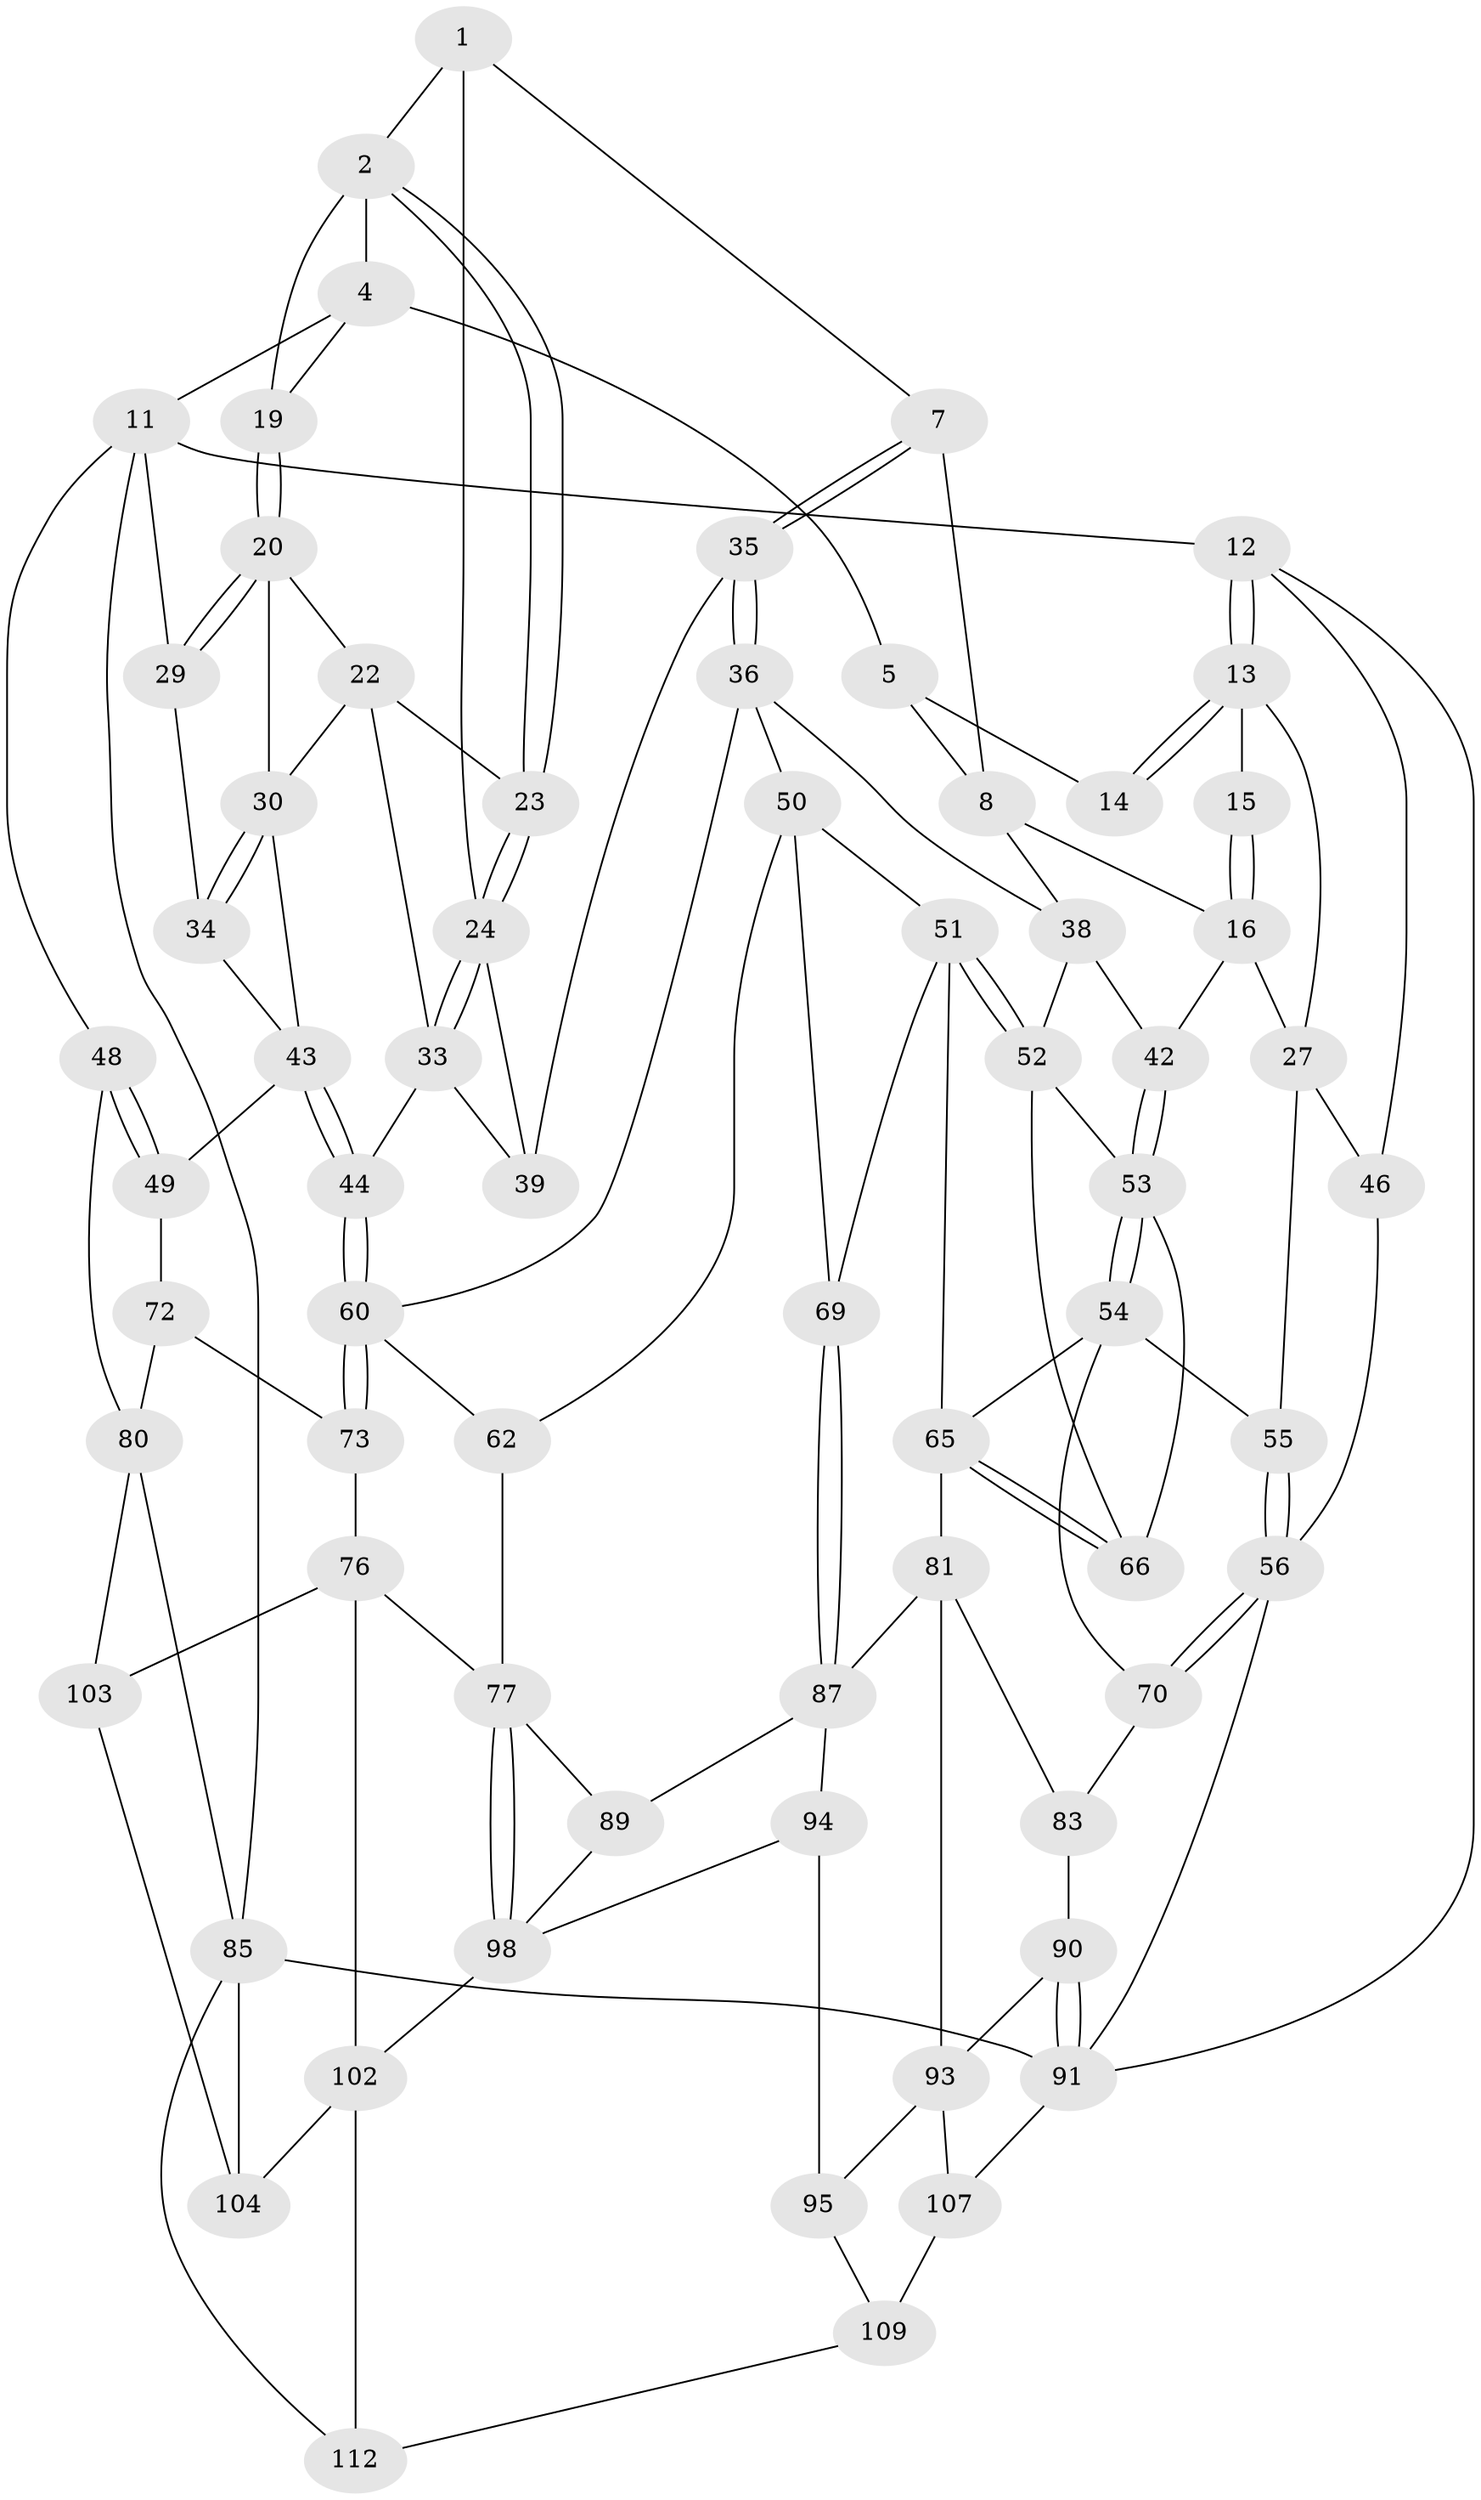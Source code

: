 // Generated by graph-tools (version 1.1) at 2025/24/03/03/25 07:24:32]
// undirected, 67 vertices, 142 edges
graph export_dot {
graph [start="1"]
  node [color=gray90,style=filled];
  1 [pos="+0.669403971309582+0",super="+6"];
  2 [pos="+0.8133822447387005+0.09795157822513419",super="+3"];
  4 [pos="+1+0",super="+10"];
  5 [pos="+0.5984765734603545+0",super="+9"];
  7 [pos="+0.5327049297158514+0.1369916730153281"];
  8 [pos="+0.44629525176929863+0.031068219627864317",super="+17"];
  11 [pos="+1+0",super="+28"];
  12 [pos="+0+0"];
  13 [pos="+0+0",super="+18"];
  14 [pos="+0.06090743306620307+0"];
  15 [pos="+0.2034895048224505+0.040425259327689846"];
  16 [pos="+0.32919968131772825+0.12477651584675531",super="+26"];
  19 [pos="+0.9351032999827508+0.11944150861122534"];
  20 [pos="+0.9504299019026319+0.1717430890125038",super="+21"];
  22 [pos="+0.8922149366839894+0.19022343187639273",super="+32"];
  23 [pos="+0.7926899782557684+0.13816266268023816"];
  24 [pos="+0.7833321031674917+0.14621983169262692",super="+25"];
  27 [pos="+0.12692565926709898+0.20531923705090382",super="+45"];
  29 [pos="+1+0.21898245596262472"];
  30 [pos="+0.8971324809997364+0.2536240057968399",super="+31"];
  33 [pos="+0.8058594654429398+0.22970035364100358",super="+40"];
  34 [pos="+0.944383301947928+0.27052553516019673"];
  35 [pos="+0.5402200961834568+0.31485344046830577"];
  36 [pos="+0.5019979171383856+0.36409769567439404",super="+37"];
  38 [pos="+0.4006024803641114+0.2792301683298799",super="+41"];
  39 [pos="+0.6770769453913504+0.2900488083975662"];
  42 [pos="+0.21298239054455487+0.2883982087025276"];
  43 [pos="+0.8427450262014811+0.44536517956806093",super="+47"];
  44 [pos="+0.8064505113234578+0.4510450152317603"];
  46 [pos="+0+0.2770502834444872"];
  48 [pos="+1+0.4888527483256744",super="+74"];
  49 [pos="+0.9113922398657102+0.4565911885505532",super="+71"];
  50 [pos="+0.4128878683808645+0.44408712162225206",super="+63"];
  51 [pos="+0.4013299337481201+0.4469200450730397",super="+64"];
  52 [pos="+0.3896087818941118+0.44583719870850347",super="+58"];
  53 [pos="+0.21181725922408942+0.43152524288762806",super="+59"];
  54 [pos="+0.16987427692321197+0.4500799426955171",super="+68"];
  55 [pos="+0.06835997923679214+0.36020050389958935"];
  56 [pos="+0+0.5868125210971239",super="+57"];
  60 [pos="+0.7599762566651828+0.49701403867325455",super="+61"];
  62 [pos="+0.5937009089400123+0.6551300663361153"];
  65 [pos="+0.2877287247603564+0.6686794210559825",super="+67"];
  66 [pos="+0.27769679102897865+0.6225743019688283"];
  69 [pos="+0.32561241890016623+0.7068918663250684"];
  70 [pos="+0+0.5926153807333476"];
  72 [pos="+0.8582398239458153+0.6610242863122224",super="+79"];
  73 [pos="+0.81712359830621+0.640075695948673",super="+75"];
  76 [pos="+0.7009840181135155+0.7953180995171949",super="+101"];
  77 [pos="+0.6155635294961633+0.7113735424949377",super="+78"];
  80 [pos="+1+1",super="+86"];
  81 [pos="+0.168559331715479+0.7778414060402239",super="+82"];
  83 [pos="+0.0779693888041942+0.7554398153288853",super="+84"];
  85 [pos="+1+1",super="+111"];
  87 [pos="+0.3323111288896586+0.7252051401757058",super="+88"];
  89 [pos="+0.3390763741668243+0.7294655319675751"];
  90 [pos="+0+0.9644982027163292",super="+92"];
  91 [pos="+0+1",super="+97"];
  93 [pos="+0.10294890128330056+0.8690826349556093",super="+96"];
  94 [pos="+0.2229717670925798+0.8526462174163938",super="+100"];
  95 [pos="+0.1817301646565202+0.8992628797047544",super="+106"];
  98 [pos="+0.4662232154246698+0.8752148290295988",super="+99"];
  102 [pos="+0.5817478432086244+0.8872050302892408",super="+105"];
  103 [pos="+0.6918918036956708+0.8964070781431316"];
  104 [pos="+0.6918100458824297+0.8968344095914493"];
  107 [pos="+0.17921721560116663+0.9008920486264373",super="+108"];
  109 [pos="+0.4003107219976393+1",super="+110"];
  112 [pos="+0.49673171636101543+1"];
  1 -- 2;
  1 -- 24;
  1 -- 7;
  2 -- 23;
  2 -- 23;
  2 -- 19;
  2 -- 4;
  4 -- 5;
  4 -- 11;
  4 -- 19;
  5 -- 8;
  5 -- 14;
  7 -- 8;
  7 -- 35;
  7 -- 35;
  8 -- 16;
  8 -- 38;
  11 -- 12;
  11 -- 85;
  11 -- 48;
  11 -- 29;
  12 -- 13;
  12 -- 13;
  12 -- 46;
  12 -- 91;
  13 -- 14;
  13 -- 14;
  13 -- 27;
  13 -- 15;
  15 -- 16;
  15 -- 16;
  16 -- 42;
  16 -- 27;
  19 -- 20;
  19 -- 20;
  20 -- 29;
  20 -- 29;
  20 -- 22;
  20 -- 30;
  22 -- 23;
  22 -- 33;
  22 -- 30;
  23 -- 24;
  23 -- 24;
  24 -- 33;
  24 -- 33;
  24 -- 39;
  27 -- 46;
  27 -- 55;
  29 -- 34;
  30 -- 34;
  30 -- 34;
  30 -- 43;
  33 -- 44;
  33 -- 39;
  34 -- 43;
  35 -- 36;
  35 -- 36;
  35 -- 39;
  36 -- 60;
  36 -- 50;
  36 -- 38;
  38 -- 42;
  38 -- 52;
  42 -- 53;
  42 -- 53;
  43 -- 44;
  43 -- 44;
  43 -- 49;
  44 -- 60;
  44 -- 60;
  46 -- 56;
  48 -- 49 [weight=2];
  48 -- 49;
  48 -- 80;
  49 -- 72;
  50 -- 51;
  50 -- 69;
  50 -- 62;
  51 -- 52;
  51 -- 52;
  51 -- 65;
  51 -- 69;
  52 -- 66;
  52 -- 53;
  53 -- 54;
  53 -- 54;
  53 -- 66;
  54 -- 55;
  54 -- 70;
  54 -- 65;
  55 -- 56;
  55 -- 56;
  56 -- 70;
  56 -- 70;
  56 -- 91;
  60 -- 73;
  60 -- 73;
  60 -- 62;
  62 -- 77;
  65 -- 66;
  65 -- 66;
  65 -- 81;
  69 -- 87;
  69 -- 87;
  70 -- 83;
  72 -- 73 [weight=2];
  72 -- 80;
  73 -- 76;
  76 -- 77;
  76 -- 102;
  76 -- 103;
  77 -- 98;
  77 -- 98;
  77 -- 89;
  80 -- 85;
  80 -- 103;
  81 -- 83;
  81 -- 93;
  81 -- 87;
  83 -- 90 [weight=2];
  85 -- 104;
  85 -- 112;
  85 -- 91;
  87 -- 89;
  87 -- 94;
  89 -- 98;
  90 -- 91;
  90 -- 91;
  90 -- 93;
  91 -- 107;
  93 -- 107;
  93 -- 95;
  94 -- 95 [weight=2];
  94 -- 98;
  95 -- 109;
  98 -- 102;
  102 -- 104;
  102 -- 112;
  103 -- 104;
  107 -- 109 [weight=2];
  109 -- 112;
}
